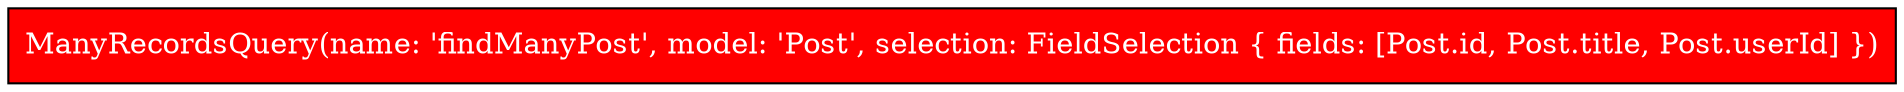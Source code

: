 digraph {
    0 [label="ManyRecordsQuery(name: 'findManyPost', model: 'Post', selection: FieldSelection { fields: [Post.id, Post.title, Post.userId] })\l", fillcolor=red, style=filled, shape=rectangle, fontcolor=white]

}